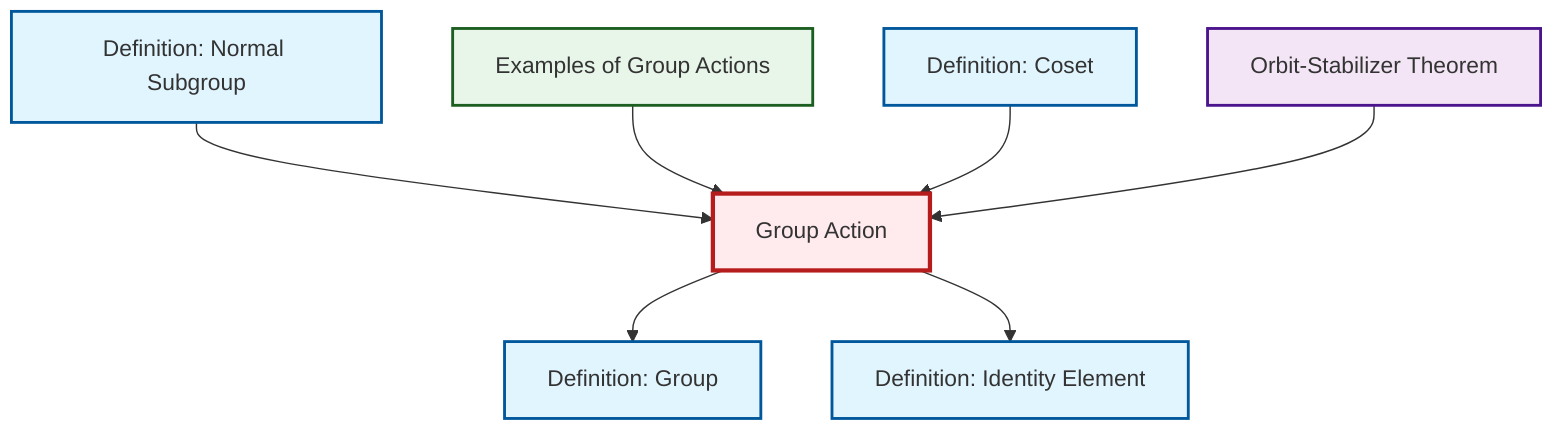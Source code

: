graph TD
    classDef definition fill:#e1f5fe,stroke:#01579b,stroke-width:2px
    classDef theorem fill:#f3e5f5,stroke:#4a148c,stroke-width:2px
    classDef axiom fill:#fff3e0,stroke:#e65100,stroke-width:2px
    classDef example fill:#e8f5e9,stroke:#1b5e20,stroke-width:2px
    classDef current fill:#ffebee,stroke:#b71c1c,stroke-width:3px
    def-normal-subgroup["Definition: Normal Subgroup"]:::definition
    thm-orbit-stabilizer["Orbit-Stabilizer Theorem"]:::theorem
    def-coset["Definition: Coset"]:::definition
    def-identity-element["Definition: Identity Element"]:::definition
    def-group["Definition: Group"]:::definition
    def-group-action["Group Action"]:::definition
    ex-group-action-examples["Examples of Group Actions"]:::example
    def-group-action --> def-group
    def-group-action --> def-identity-element
    def-normal-subgroup --> def-group-action
    ex-group-action-examples --> def-group-action
    def-coset --> def-group-action
    thm-orbit-stabilizer --> def-group-action
    class def-group-action current